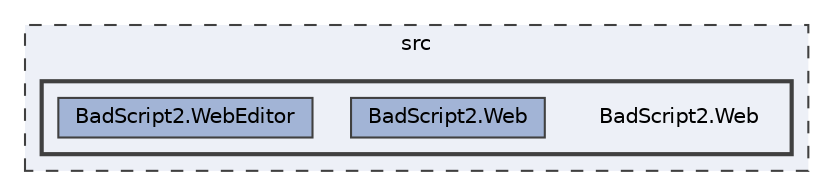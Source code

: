 digraph "src/BadScript2.Web"
{
 // LATEX_PDF_SIZE
  bgcolor="transparent";
  edge [fontname=Helvetica,fontsize=10,labelfontname=Helvetica,labelfontsize=10];
  node [fontname=Helvetica,fontsize=10,shape=box,height=0.2,width=0.4];
  compound=true
  subgraph clusterdir_68267d1309a1af8e8297ef4c3efbcdba {
    graph [ bgcolor="#edf0f7", pencolor="grey25", label="src", fontname=Helvetica,fontsize=10 style="filled,dashed", URL="dir_68267d1309a1af8e8297ef4c3efbcdba.html",tooltip=""]
  subgraph clusterdir_3d3e94580fb181bad018f640afd79778 {
    graph [ bgcolor="#edf0f7", pencolor="grey25", label="", fontname=Helvetica,fontsize=10 style="filled,bold", URL="dir_3d3e94580fb181bad018f640afd79778.html",tooltip=""]
    dir_3d3e94580fb181bad018f640afd79778 [shape=plaintext, label="BadScript2.Web"];
  dir_7890b0c9b56e34ea799d8ef8551aeff6 [label="BadScript2.Web", fillcolor="#a2b4d6", color="grey25", style="filled", URL="dir_7890b0c9b56e34ea799d8ef8551aeff6.html",tooltip=""];
  dir_b7a20cad67348e9dec4425c021fece17 [label="BadScript2.WebEditor", fillcolor="#a2b4d6", color="grey25", style="filled", URL="dir_b7a20cad67348e9dec4425c021fece17.html",tooltip=""];
  }
  }
}
